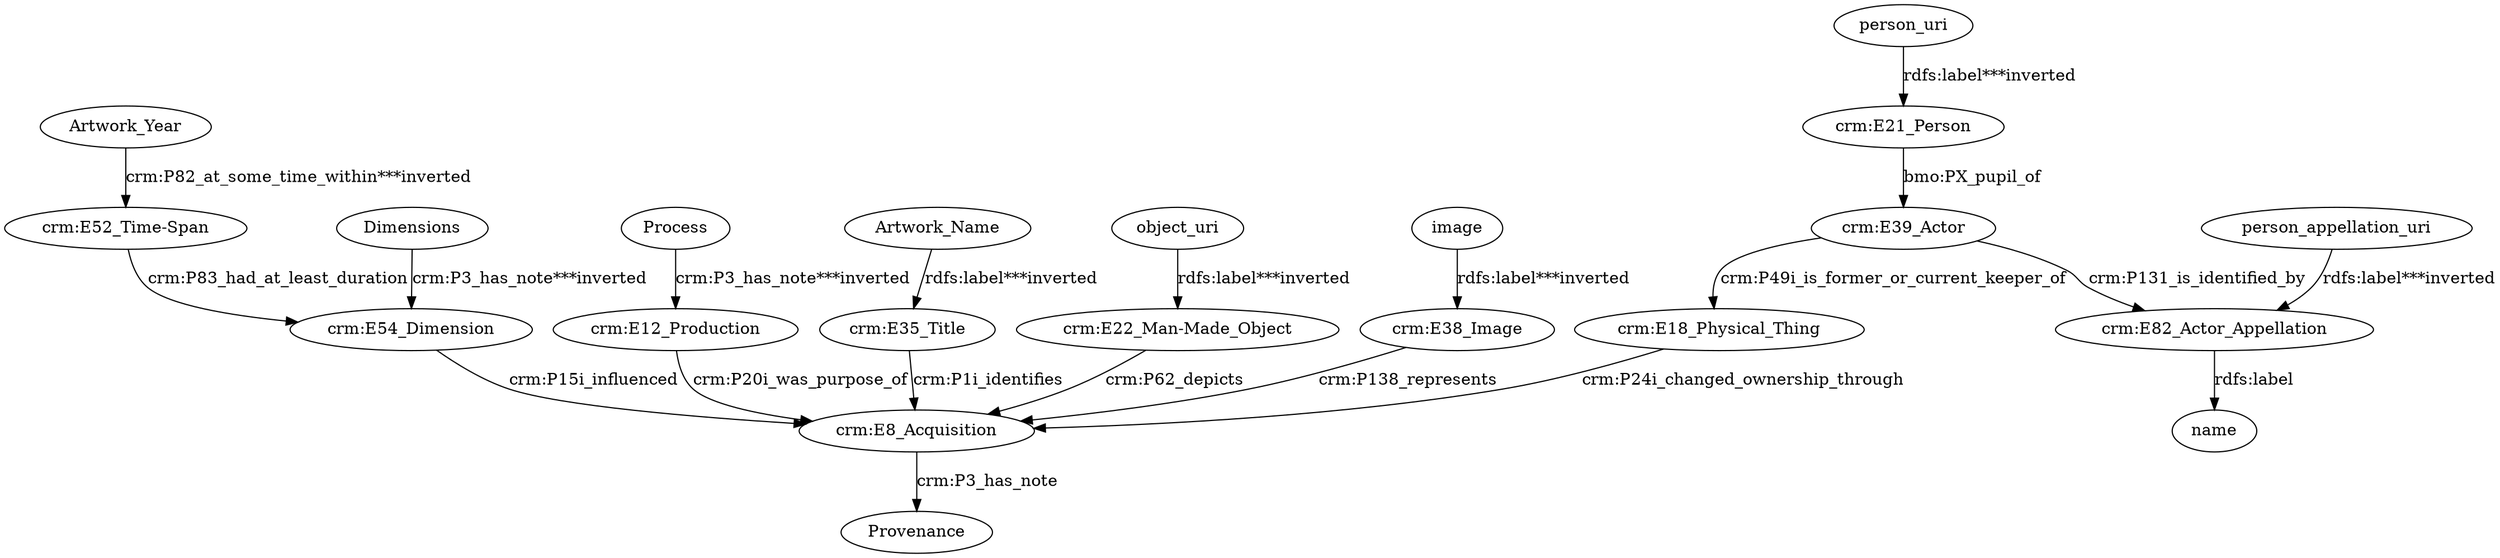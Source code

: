 digraph {
  Artwork_Name [type=attribute_name,label=Artwork_Name]
  "crm:E35_Title1" [type=class_uri,label="crm:E35_Title"]
  Artwork_Year [type=attribute_name,label=Artwork_Year]
  "crm:E52_Time-Span1" [type=class_uri,label="crm:E52_Time-Span"]
  Dimensions [type=attribute_name,label=Dimensions]
  "crm:E54_Dimension1" [type=class_uri,label="crm:E54_Dimension"]
  Process [type=attribute_name,label=Process]
  "crm:E12_Production1" [type=class_uri,label="crm:E12_Production"]
  "crm:E8_Acquisition1" [type=class_uri,label="crm:E8_Acquisition"]
  "crm:E18_Physical_Thing" [type=class_uri,label="crm:E18_Physical_Thing"]
  "crm:E21_Person1" [type=class_uri,label="crm:E21_Person"]
  "crm:E39_Actor" [type=class_uri,label="crm:E39_Actor"]
  "crm:E22_Man-Made_Object1" [type=class_uri,label="crm:E22_Man-Made_Object"]
  "crm:E38_Image1" [type=class_uri,label="crm:E38_Image"]
  "crm:E82_Actor_Appellation1" [type=class_uri,label="crm:E82_Actor_Appellation"]
  name [type=attribute_name,label=name]
  Provenance [type=attribute_name,label=Provenance]
  image [type=attribute_name,label=image]
  object_uri [type=attribute_name,label=object_uri]
  person_appellation_uri [type=attribute_name,label=person_appellation_uri]
  person_uri [type=attribute_name,label=person_uri]
  Artwork_Name -> "crm:E35_Title1" [type=st_property_uri,label="rdfs:label***inverted",weight=1]
  Artwork_Year -> "crm:E52_Time-Span1" [type=st_property_uri,label="crm:P82_at_some_time_within***inverted",weight=1]
  Dimensions -> "crm:E54_Dimension1" [type=st_property_uri,label="crm:P3_has_note***inverted",weight=1]
  Process -> "crm:E12_Production1" [type=st_property_uri,label="crm:P3_has_note***inverted",weight=1]
  "crm:E12_Production1" -> "crm:E8_Acquisition1" [label="crm:P20i_was_purpose_of",type=inherited,weight=4]
  "crm:E18_Physical_Thing" -> "crm:E8_Acquisition1" [label="crm:P24i_changed_ownership_through",type=direct_property_uri,weight=1]
  "crm:E21_Person1" -> "crm:E39_Actor" [label="bmo:PX_pupil_of",type=direct_property_uri,weight=1]
  "crm:E22_Man-Made_Object1" -> "crm:E8_Acquisition1" [label="crm:P62_depicts",type=inherited,weight=4]
  "crm:E35_Title1" -> "crm:E8_Acquisition1" [label="crm:P1i_identifies",type=inherited,weight=4]
  "crm:E38_Image1" -> "crm:E8_Acquisition1" [label="crm:P138_represents",type=inherited,weight=4]
  "crm:E39_Actor" -> "crm:E18_Physical_Thing" [label="crm:P49i_is_former_or_current_keeper_of",type=direct_property_uri,weight=1]
  "crm:E39_Actor" -> "crm:E82_Actor_Appellation1" [label="crm:P131_is_identified_by",type=direct_property_uri,weight=1]
  "crm:E52_Time-Span1" -> "crm:E54_Dimension1" [label="crm:P83_had_at_least_duration",type=direct_property_uri,weight=1]
  "crm:E54_Dimension1" -> "crm:E8_Acquisition1" [label="crm:P15i_influenced",type=inherited,weight=4]
  "crm:E82_Actor_Appellation1" -> name [label="rdfs:label",type=st_property_uri]
  "crm:E8_Acquisition1" -> Provenance [label="crm:P3_has_note",type=st_property_uri]
  image -> "crm:E38_Image1" [type=st_property_uri,label="rdfs:label***inverted",weight=1]
  object_uri -> "crm:E22_Man-Made_Object1" [type=st_property_uri,label="rdfs:label***inverted",weight=1]
  person_appellation_uri -> "crm:E82_Actor_Appellation1" [type=st_property_uri,label="rdfs:label***inverted",weight=1]
  person_uri -> "crm:E21_Person1" [type=st_property_uri,label="rdfs:label***inverted",weight=1]
}
